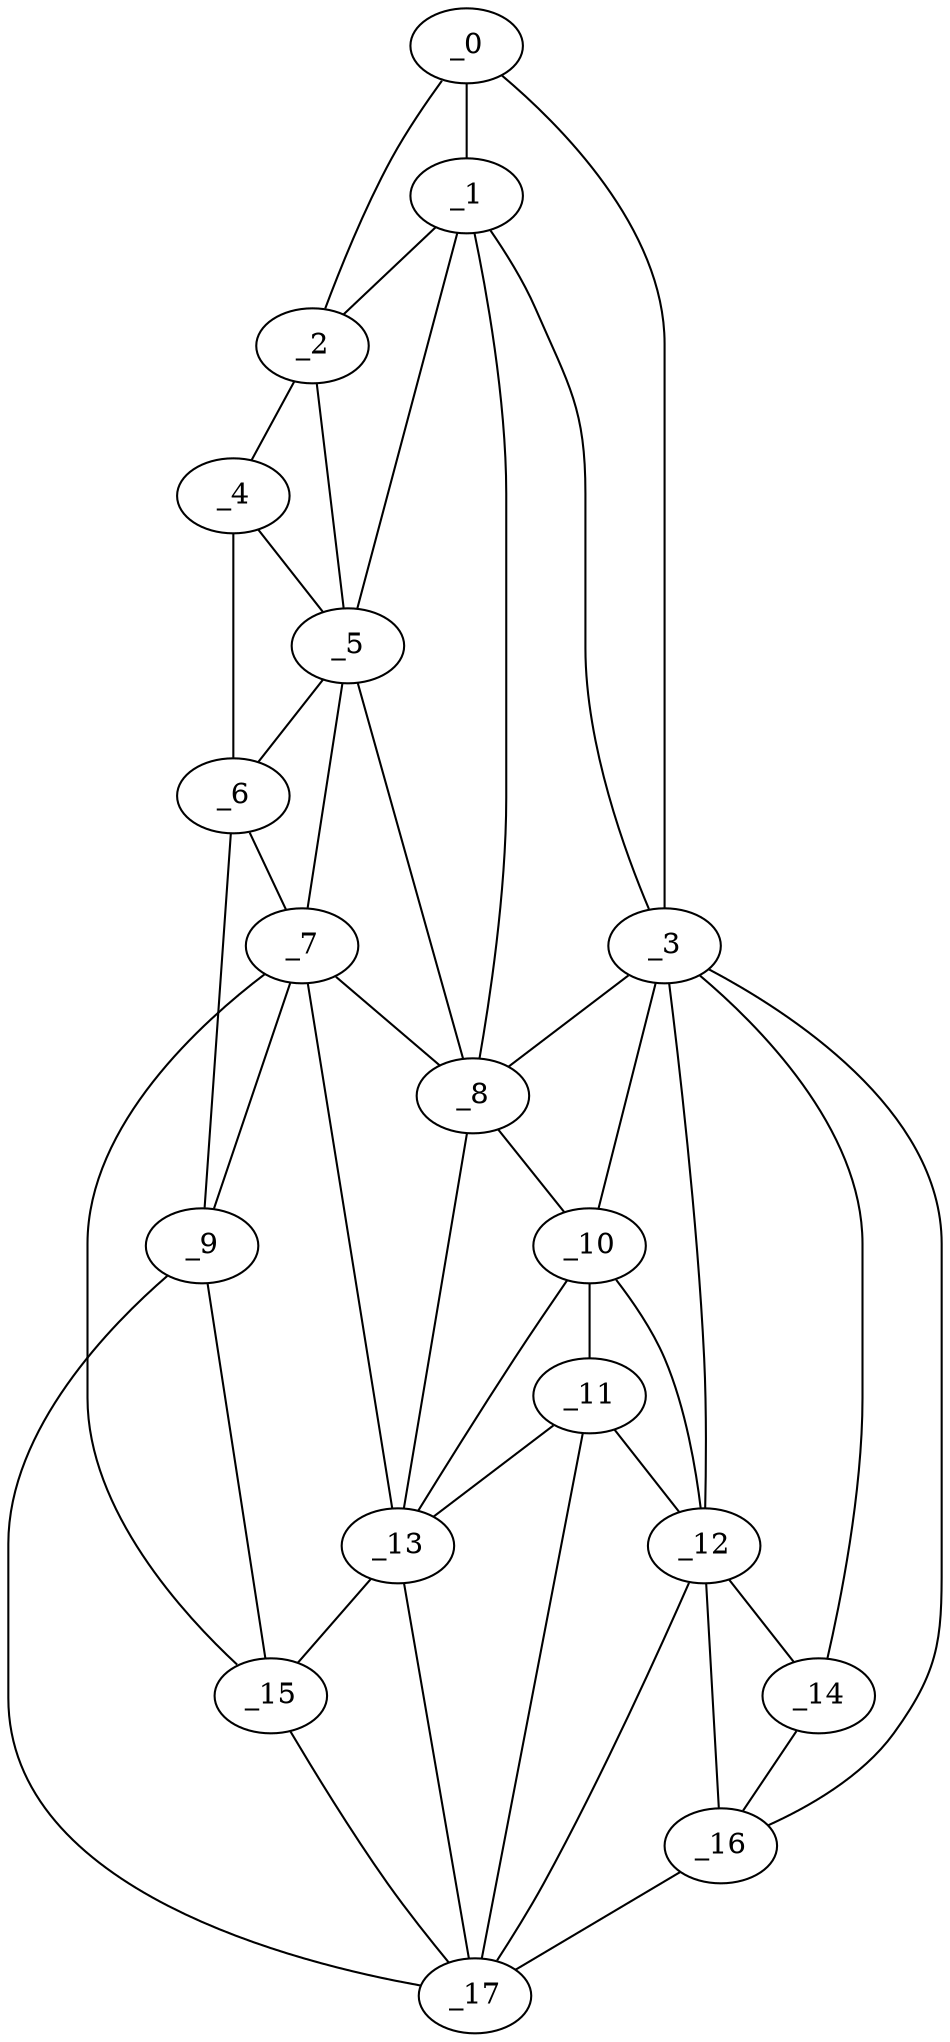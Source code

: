 graph "obj99__225.gxl" {
	_0	 [x=34,
		y=9];
	_1	 [x=35,
		y=15];
	_0 -- _1	 [valence=2];
	_2	 [x=43,
		y=4];
	_0 -- _2	 [valence=1];
	_3	 [x=44,
		y=122];
	_0 -- _3	 [valence=1];
	_1 -- _2	 [valence=2];
	_1 -- _3	 [valence=1];
	_5	 [x=52,
		y=8];
	_1 -- _5	 [valence=2];
	_8	 [x=61,
		y=45];
	_1 -- _8	 [valence=2];
	_4	 [x=49,
		y=3];
	_2 -- _4	 [valence=1];
	_2 -- _5	 [valence=1];
	_3 -- _8	 [valence=1];
	_10	 [x=76,
		y=58];
	_3 -- _10	 [valence=2];
	_12	 [x=83,
		y=65];
	_3 -- _12	 [valence=1];
	_14	 [x=84,
		y=113];
	_3 -- _14	 [valence=2];
	_16	 [x=94,
		y=117];
	_3 -- _16	 [valence=1];
	_4 -- _5	 [valence=2];
	_6	 [x=56,
		y=2];
	_4 -- _6	 [valence=1];
	_5 -- _6	 [valence=1];
	_7	 [x=61,
		y=11];
	_5 -- _7	 [valence=2];
	_5 -- _8	 [valence=2];
	_6 -- _7	 [valence=2];
	_9	 [x=66,
		y=4];
	_6 -- _9	 [valence=1];
	_7 -- _8	 [valence=2];
	_7 -- _9	 [valence=2];
	_13	 [x=84,
		y=34];
	_7 -- _13	 [valence=1];
	_15	 [x=85,
		y=31];
	_7 -- _15	 [valence=1];
	_8 -- _10	 [valence=2];
	_8 -- _13	 [valence=1];
	_9 -- _15	 [valence=2];
	_17	 [x=95,
		y=17];
	_9 -- _17	 [valence=1];
	_11	 [x=83,
		y=57];
	_10 -- _11	 [valence=1];
	_10 -- _12	 [valence=2];
	_10 -- _13	 [valence=2];
	_11 -- _12	 [valence=2];
	_11 -- _13	 [valence=2];
	_11 -- _17	 [valence=1];
	_12 -- _14	 [valence=2];
	_12 -- _16	 [valence=2];
	_12 -- _17	 [valence=1];
	_13 -- _15	 [valence=2];
	_13 -- _17	 [valence=2];
	_14 -- _16	 [valence=1];
	_15 -- _17	 [valence=1];
	_16 -- _17	 [valence=1];
}
